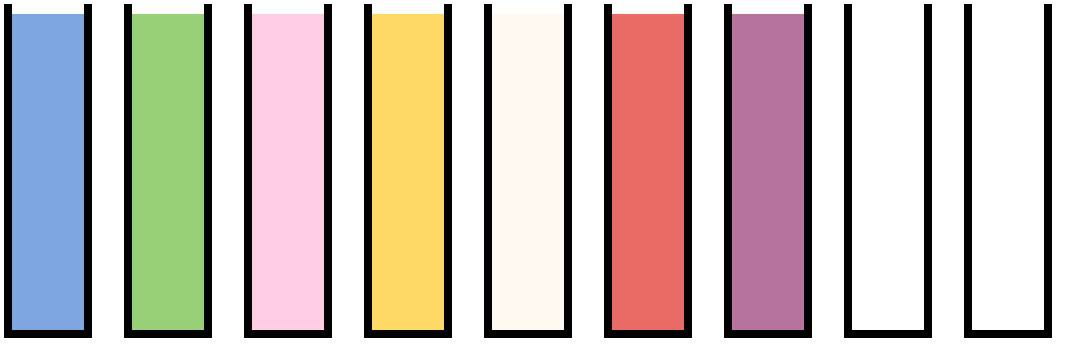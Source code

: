 <mxfile version="24.7.8">
  <diagram name="Page-1" id="7hhpWpy4hfd2YE_7e2Lc">
    <mxGraphModel dx="1537" dy="518" grid="1" gridSize="10" guides="1" tooltips="1" connect="1" arrows="1" fold="1" page="1" pageScale="1" pageWidth="827" pageHeight="1169" math="0" shadow="0">
      <root>
        <mxCell id="0" />
        <mxCell id="1" parent="0" />
        <mxCell id="To5orF7uD1d0cIAcC4Yz-1" value="" style="group" vertex="1" connectable="0" parent="1">
          <mxGeometry x="60" y="320" width="60" height="160" as="geometry" />
        </mxCell>
        <mxCell id="To5orF7uD1d0cIAcC4Yz-2" value="" style="group" vertex="1" connectable="0" parent="To5orF7uD1d0cIAcC4Yz-1">
          <mxGeometry y="-5" width="44" height="165" as="geometry" />
        </mxCell>
        <mxCell id="To5orF7uD1d0cIAcC4Yz-6" value="" style="rounded=0;whiteSpace=wrap;html=1;strokeColor=none;fillStyle=solid;fillColor=#97D077;" vertex="1" parent="To5orF7uD1d0cIAcC4Yz-2">
          <mxGeometry x="2" y="5" width="40" height="160" as="geometry" />
        </mxCell>
        <mxCell id="To5orF7uD1d0cIAcC4Yz-7" value="" style="endArrow=none;html=1;rounded=0;strokeWidth=4;" edge="1" parent="To5orF7uD1d0cIAcC4Yz-2">
          <mxGeometry width="50" height="50" relative="1" as="geometry">
            <mxPoint x="2" y="165" as="sourcePoint" />
            <mxPoint x="2" as="targetPoint" />
          </mxGeometry>
        </mxCell>
        <mxCell id="To5orF7uD1d0cIAcC4Yz-8" value="" style="endArrow=none;html=1;rounded=0;strokeWidth=4;" edge="1" parent="To5orF7uD1d0cIAcC4Yz-2">
          <mxGeometry width="50" height="50" relative="1" as="geometry">
            <mxPoint x="42" y="165" as="sourcePoint" />
            <mxPoint x="42" as="targetPoint" />
          </mxGeometry>
        </mxCell>
        <mxCell id="To5orF7uD1d0cIAcC4Yz-9" value="" style="endArrow=none;html=1;rounded=0;strokeWidth=4;" edge="1" parent="To5orF7uD1d0cIAcC4Yz-2">
          <mxGeometry width="50" height="50" relative="1" as="geometry">
            <mxPoint x="44" y="165" as="sourcePoint" />
            <mxPoint y="165" as="targetPoint" />
          </mxGeometry>
        </mxCell>
        <mxCell id="To5orF7uD1d0cIAcC4Yz-10" value="" style="group" vertex="1" connectable="0" parent="1">
          <mxGeometry x="120" y="320" width="60" height="160" as="geometry" />
        </mxCell>
        <mxCell id="To5orF7uD1d0cIAcC4Yz-14" value="" style="rounded=0;whiteSpace=wrap;html=1;strokeColor=none;fillStyle=solid;fillColor=#FFCCE6;" vertex="1" parent="To5orF7uD1d0cIAcC4Yz-10">
          <mxGeometry x="2" width="40" height="160" as="geometry" />
        </mxCell>
        <mxCell id="To5orF7uD1d0cIAcC4Yz-15" value="" style="endArrow=none;html=1;rounded=0;strokeWidth=4;" edge="1" parent="To5orF7uD1d0cIAcC4Yz-10">
          <mxGeometry width="50" height="50" relative="1" as="geometry">
            <mxPoint x="2" y="160" as="sourcePoint" />
            <mxPoint x="2" y="-5" as="targetPoint" />
          </mxGeometry>
        </mxCell>
        <mxCell id="To5orF7uD1d0cIAcC4Yz-16" value="" style="endArrow=none;html=1;rounded=0;strokeWidth=4;" edge="1" parent="To5orF7uD1d0cIAcC4Yz-10">
          <mxGeometry width="50" height="50" relative="1" as="geometry">
            <mxPoint x="42" y="160" as="sourcePoint" />
            <mxPoint x="42" y="-5" as="targetPoint" />
          </mxGeometry>
        </mxCell>
        <mxCell id="To5orF7uD1d0cIAcC4Yz-17" value="" style="endArrow=none;html=1;rounded=0;strokeWidth=4;" edge="1" parent="To5orF7uD1d0cIAcC4Yz-10">
          <mxGeometry width="50" height="50" relative="1" as="geometry">
            <mxPoint x="44" y="160" as="sourcePoint" />
            <mxPoint y="160" as="targetPoint" />
          </mxGeometry>
        </mxCell>
        <mxCell id="To5orF7uD1d0cIAcC4Yz-18" value="" style="group" vertex="1" connectable="0" parent="1">
          <mxGeometry x="420" y="320" width="60" height="160" as="geometry" />
        </mxCell>
        <mxCell id="To5orF7uD1d0cIAcC4Yz-19" value="" style="endArrow=none;html=1;rounded=0;strokeWidth=4;" edge="1" parent="To5orF7uD1d0cIAcC4Yz-18">
          <mxGeometry width="50" height="50" relative="1" as="geometry">
            <mxPoint x="2" y="160" as="sourcePoint" />
            <mxPoint x="2" y="-5" as="targetPoint" />
          </mxGeometry>
        </mxCell>
        <mxCell id="To5orF7uD1d0cIAcC4Yz-20" value="" style="endArrow=none;html=1;rounded=0;strokeWidth=4;" edge="1" parent="To5orF7uD1d0cIAcC4Yz-18">
          <mxGeometry width="50" height="50" relative="1" as="geometry">
            <mxPoint x="42" y="160" as="sourcePoint" />
            <mxPoint x="42" y="-5" as="targetPoint" />
          </mxGeometry>
        </mxCell>
        <mxCell id="To5orF7uD1d0cIAcC4Yz-21" value="" style="endArrow=none;html=1;rounded=0;strokeWidth=4;" edge="1" parent="To5orF7uD1d0cIAcC4Yz-18">
          <mxGeometry width="50" height="50" relative="1" as="geometry">
            <mxPoint x="44" y="160" as="sourcePoint" />
            <mxPoint y="160" as="targetPoint" />
          </mxGeometry>
        </mxCell>
        <mxCell id="To5orF7uD1d0cIAcC4Yz-22" value="" style="group" vertex="1" connectable="0" parent="1">
          <mxGeometry x="180" y="320" width="60" height="160" as="geometry" />
        </mxCell>
        <mxCell id="To5orF7uD1d0cIAcC4Yz-23" value="" style="group" vertex="1" connectable="0" parent="To5orF7uD1d0cIAcC4Yz-22">
          <mxGeometry y="-5" width="44" height="165" as="geometry" />
        </mxCell>
        <mxCell id="To5orF7uD1d0cIAcC4Yz-27" value="" style="rounded=0;whiteSpace=wrap;html=1;strokeColor=none;fillStyle=solid;fillColor=#FFD966;" vertex="1" parent="To5orF7uD1d0cIAcC4Yz-23">
          <mxGeometry x="2" y="5" width="40" height="160" as="geometry" />
        </mxCell>
        <mxCell id="To5orF7uD1d0cIAcC4Yz-28" value="" style="endArrow=none;html=1;rounded=0;strokeWidth=4;" edge="1" parent="To5orF7uD1d0cIAcC4Yz-23">
          <mxGeometry width="50" height="50" relative="1" as="geometry">
            <mxPoint x="2" y="165" as="sourcePoint" />
            <mxPoint x="2" as="targetPoint" />
          </mxGeometry>
        </mxCell>
        <mxCell id="To5orF7uD1d0cIAcC4Yz-29" value="" style="endArrow=none;html=1;rounded=0;strokeWidth=4;" edge="1" parent="To5orF7uD1d0cIAcC4Yz-23">
          <mxGeometry width="50" height="50" relative="1" as="geometry">
            <mxPoint x="42" y="165" as="sourcePoint" />
            <mxPoint x="42" as="targetPoint" />
          </mxGeometry>
        </mxCell>
        <mxCell id="To5orF7uD1d0cIAcC4Yz-30" value="" style="endArrow=none;html=1;rounded=0;strokeWidth=4;" edge="1" parent="To5orF7uD1d0cIAcC4Yz-23">
          <mxGeometry width="50" height="50" relative="1" as="geometry">
            <mxPoint x="44" y="165" as="sourcePoint" />
            <mxPoint y="165" as="targetPoint" />
          </mxGeometry>
        </mxCell>
        <mxCell id="To5orF7uD1d0cIAcC4Yz-31" value="" style="group" vertex="1" connectable="0" parent="1">
          <mxGeometry x="240" y="320" width="60" height="160" as="geometry" />
        </mxCell>
        <mxCell id="To5orF7uD1d0cIAcC4Yz-35" value="" style="rounded=0;whiteSpace=wrap;html=1;strokeColor=none;fillStyle=solid;fillColor=#FFF8F0;" vertex="1" parent="To5orF7uD1d0cIAcC4Yz-31">
          <mxGeometry x="2" width="40" height="160" as="geometry" />
        </mxCell>
        <mxCell id="To5orF7uD1d0cIAcC4Yz-36" value="" style="endArrow=none;html=1;rounded=0;strokeWidth=4;" edge="1" parent="To5orF7uD1d0cIAcC4Yz-31">
          <mxGeometry width="50" height="50" relative="1" as="geometry">
            <mxPoint x="2" y="160" as="sourcePoint" />
            <mxPoint x="2" y="-5" as="targetPoint" />
          </mxGeometry>
        </mxCell>
        <mxCell id="To5orF7uD1d0cIAcC4Yz-37" value="" style="endArrow=none;html=1;rounded=0;strokeWidth=4;" edge="1" parent="To5orF7uD1d0cIAcC4Yz-31">
          <mxGeometry width="50" height="50" relative="1" as="geometry">
            <mxPoint x="42" y="160" as="sourcePoint" />
            <mxPoint x="42" y="-5" as="targetPoint" />
          </mxGeometry>
        </mxCell>
        <mxCell id="To5orF7uD1d0cIAcC4Yz-38" value="" style="endArrow=none;html=1;rounded=0;strokeWidth=4;" edge="1" parent="To5orF7uD1d0cIAcC4Yz-31">
          <mxGeometry width="50" height="50" relative="1" as="geometry">
            <mxPoint x="44" y="160" as="sourcePoint" />
            <mxPoint y="160" as="targetPoint" />
          </mxGeometry>
        </mxCell>
        <mxCell id="To5orF7uD1d0cIAcC4Yz-39" value="" style="group" vertex="1" connectable="0" parent="1">
          <mxGeometry x="480" y="320" width="60" height="160" as="geometry" />
        </mxCell>
        <mxCell id="To5orF7uD1d0cIAcC4Yz-40" value="" style="endArrow=none;html=1;rounded=0;strokeWidth=4;" edge="1" parent="To5orF7uD1d0cIAcC4Yz-39">
          <mxGeometry width="50" height="50" relative="1" as="geometry">
            <mxPoint x="2" y="160" as="sourcePoint" />
            <mxPoint x="2" y="-5" as="targetPoint" />
          </mxGeometry>
        </mxCell>
        <mxCell id="To5orF7uD1d0cIAcC4Yz-41" value="" style="endArrow=none;html=1;rounded=0;strokeWidth=4;" edge="1" parent="To5orF7uD1d0cIAcC4Yz-39">
          <mxGeometry width="50" height="50" relative="1" as="geometry">
            <mxPoint x="42" y="160" as="sourcePoint" />
            <mxPoint x="42" y="-5" as="targetPoint" />
          </mxGeometry>
        </mxCell>
        <mxCell id="To5orF7uD1d0cIAcC4Yz-42" value="" style="endArrow=none;html=1;rounded=0;strokeWidth=4;" edge="1" parent="To5orF7uD1d0cIAcC4Yz-39">
          <mxGeometry width="50" height="50" relative="1" as="geometry">
            <mxPoint x="44" y="160" as="sourcePoint" />
            <mxPoint y="160" as="targetPoint" />
          </mxGeometry>
        </mxCell>
        <mxCell id="To5orF7uD1d0cIAcC4Yz-43" value="" style="group" vertex="1" connectable="0" parent="1">
          <mxGeometry x="300" y="320" width="60" height="160" as="geometry" />
        </mxCell>
        <mxCell id="To5orF7uD1d0cIAcC4Yz-47" value="" style="rounded=0;whiteSpace=wrap;html=1;strokeColor=none;fillStyle=solid;fillColor=#EA6B66;" vertex="1" parent="To5orF7uD1d0cIAcC4Yz-43">
          <mxGeometry x="2" width="40" height="160" as="geometry" />
        </mxCell>
        <mxCell id="To5orF7uD1d0cIAcC4Yz-48" value="" style="endArrow=none;html=1;rounded=0;strokeWidth=4;" edge="1" parent="To5orF7uD1d0cIAcC4Yz-43">
          <mxGeometry width="50" height="50" relative="1" as="geometry">
            <mxPoint x="2" y="160" as="sourcePoint" />
            <mxPoint x="2" y="-5" as="targetPoint" />
          </mxGeometry>
        </mxCell>
        <mxCell id="To5orF7uD1d0cIAcC4Yz-49" value="" style="endArrow=none;html=1;rounded=0;strokeWidth=4;" edge="1" parent="To5orF7uD1d0cIAcC4Yz-43">
          <mxGeometry width="50" height="50" relative="1" as="geometry">
            <mxPoint x="42" y="160" as="sourcePoint" />
            <mxPoint x="42" y="-5" as="targetPoint" />
          </mxGeometry>
        </mxCell>
        <mxCell id="To5orF7uD1d0cIAcC4Yz-50" value="" style="endArrow=none;html=1;rounded=0;strokeWidth=4;" edge="1" parent="To5orF7uD1d0cIAcC4Yz-43">
          <mxGeometry width="50" height="50" relative="1" as="geometry">
            <mxPoint x="44" y="160" as="sourcePoint" />
            <mxPoint y="160" as="targetPoint" />
          </mxGeometry>
        </mxCell>
        <mxCell id="To5orF7uD1d0cIAcC4Yz-51" value="" style="group" vertex="1" connectable="0" parent="1">
          <mxGeometry x="360" y="320" width="60" height="165" as="geometry" />
        </mxCell>
        <mxCell id="To5orF7uD1d0cIAcC4Yz-55" value="" style="rounded=0;whiteSpace=wrap;html=1;strokeColor=none;fillStyle=solid;fillColor=#B5739D;" vertex="1" parent="To5orF7uD1d0cIAcC4Yz-51">
          <mxGeometry x="2" width="40" height="160" as="geometry" />
        </mxCell>
        <mxCell id="To5orF7uD1d0cIAcC4Yz-56" value="" style="endArrow=none;html=1;rounded=0;strokeWidth=4;" edge="1" parent="To5orF7uD1d0cIAcC4Yz-51">
          <mxGeometry width="50" height="50" relative="1" as="geometry">
            <mxPoint x="2" y="160" as="sourcePoint" />
            <mxPoint x="2" y="-5" as="targetPoint" />
          </mxGeometry>
        </mxCell>
        <mxCell id="To5orF7uD1d0cIAcC4Yz-57" value="" style="endArrow=none;html=1;rounded=0;strokeWidth=4;" edge="1" parent="To5orF7uD1d0cIAcC4Yz-51">
          <mxGeometry width="50" height="50" relative="1" as="geometry">
            <mxPoint x="42" y="160" as="sourcePoint" />
            <mxPoint x="42" y="-5" as="targetPoint" />
          </mxGeometry>
        </mxCell>
        <mxCell id="To5orF7uD1d0cIAcC4Yz-58" value="" style="endArrow=none;html=1;rounded=0;strokeWidth=4;" edge="1" parent="To5orF7uD1d0cIAcC4Yz-51">
          <mxGeometry width="50" height="50" relative="1" as="geometry">
            <mxPoint x="44" y="160" as="sourcePoint" />
            <mxPoint y="160" as="targetPoint" />
          </mxGeometry>
        </mxCell>
        <mxCell id="To5orF7uD1d0cIAcC4Yz-59" value="" style="group" vertex="1" connectable="0" parent="1">
          <mxGeometry y="320" width="44" height="160" as="geometry" />
        </mxCell>
        <mxCell id="To5orF7uD1d0cIAcC4Yz-60" value="" style="rounded=0;whiteSpace=wrap;html=1;strokeColor=none;fillStyle=solid;fillColor=#7EA6E0;" vertex="1" parent="To5orF7uD1d0cIAcC4Yz-59">
          <mxGeometry x="2" width="40" height="160" as="geometry" />
        </mxCell>
        <mxCell id="To5orF7uD1d0cIAcC4Yz-61" value="" style="group" vertex="1" connectable="0" parent="To5orF7uD1d0cIAcC4Yz-59">
          <mxGeometry width="44" height="160" as="geometry" />
        </mxCell>
        <mxCell id="To5orF7uD1d0cIAcC4Yz-65" value="" style="endArrow=none;html=1;rounded=0;strokeWidth=4;" edge="1" parent="To5orF7uD1d0cIAcC4Yz-61">
          <mxGeometry width="50" height="50" relative="1" as="geometry">
            <mxPoint x="42" y="160" as="sourcePoint" />
            <mxPoint x="42" y="-5" as="targetPoint" />
          </mxGeometry>
        </mxCell>
        <mxCell id="To5orF7uD1d0cIAcC4Yz-66" value="" style="endArrow=none;html=1;rounded=0;strokeWidth=4;" edge="1" parent="To5orF7uD1d0cIAcC4Yz-61">
          <mxGeometry width="50" height="50" relative="1" as="geometry">
            <mxPoint x="2" y="160" as="sourcePoint" />
            <mxPoint x="2" y="-5" as="targetPoint" />
          </mxGeometry>
        </mxCell>
        <mxCell id="To5orF7uD1d0cIAcC4Yz-67" value="" style="endArrow=none;html=1;rounded=0;strokeWidth=4;" edge="1" parent="To5orF7uD1d0cIAcC4Yz-61">
          <mxGeometry width="50" height="50" relative="1" as="geometry">
            <mxPoint x="44" y="160" as="sourcePoint" />
            <mxPoint y="160" as="targetPoint" />
          </mxGeometry>
        </mxCell>
      </root>
    </mxGraphModel>
  </diagram>
</mxfile>

